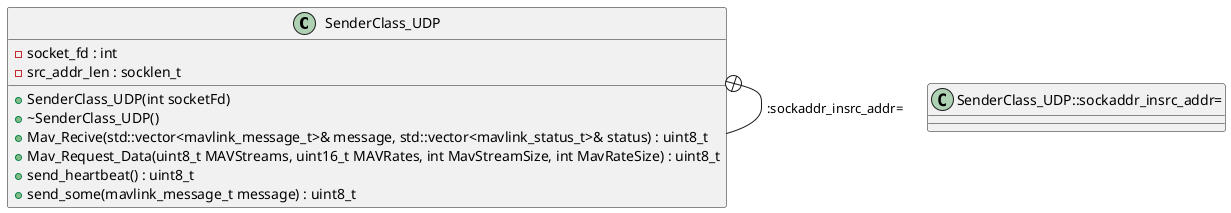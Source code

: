 @startuml





/' Objects '/

class SenderClass_UDP {
	+SenderClass_UDP(int socketFd)
	+~SenderClass_UDP()
	-socket_fd : int
	-src_addr_len : socklen_t
	+Mav_Recive(std::vector<mavlink_message_t>& message, std::vector<mavlink_status_t>& status) : uint8_t
	+Mav_Request_Data(uint8_t MAVStreams, uint16_t MAVRates, int MavStreamSize, int MavRateSize) : uint8_t
	+send_heartbeat() : uint8_t
	+send_some(mavlink_message_t message) : uint8_t
}


class SenderClass_UDP::sockaddr_insrc_addr= {
}





/' Inheritance relationships '/




/' Aggregation relationships '/





/' Dependency relationships '/





/' Nested objects '/

.SenderClass_UDP +-- .SenderClass_UDP::sockaddr_insrc_addr=




@enduml
